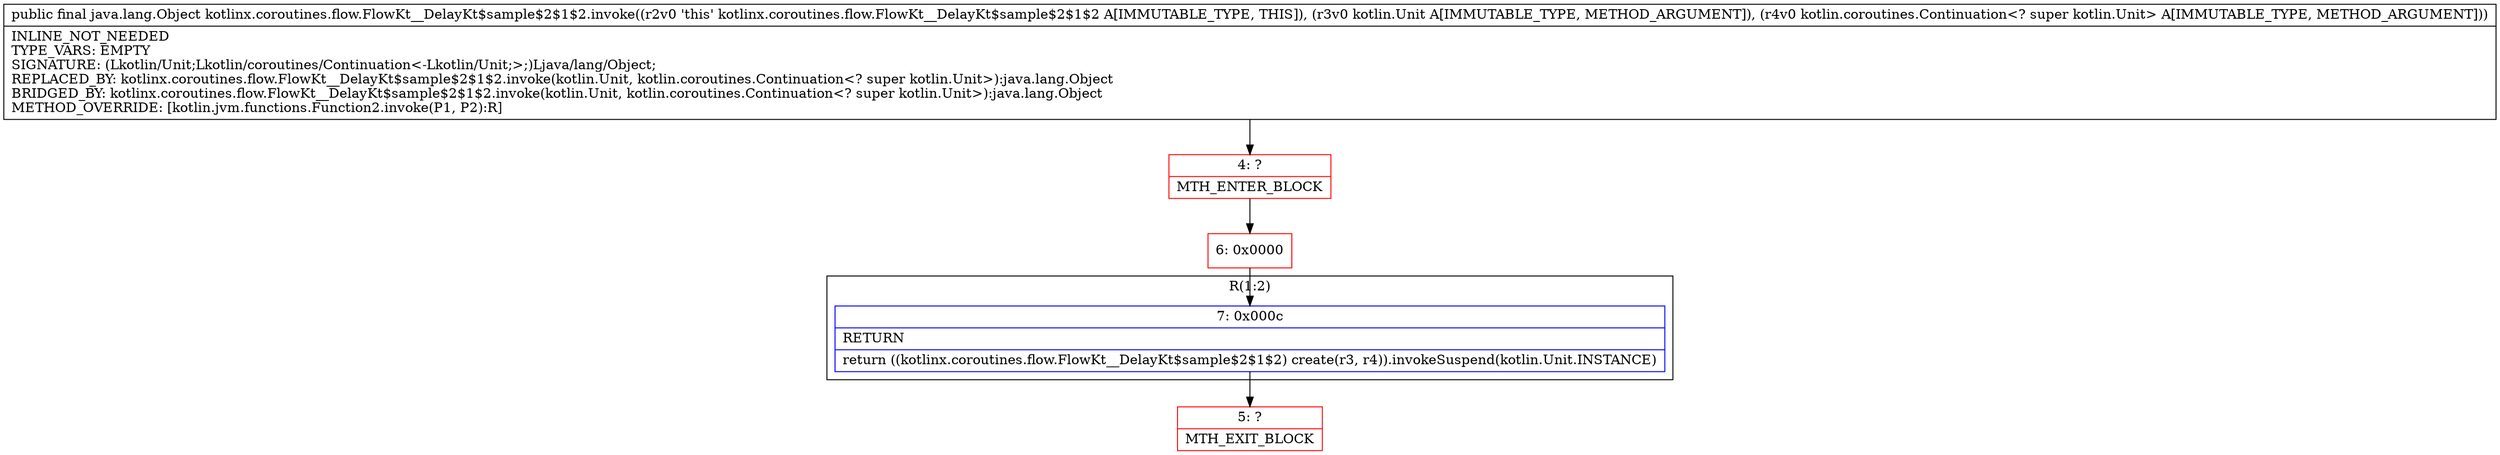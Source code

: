 digraph "CFG forkotlinx.coroutines.flow.FlowKt__DelayKt$sample$2$1$2.invoke(Lkotlin\/Unit;Lkotlin\/coroutines\/Continuation;)Ljava\/lang\/Object;" {
subgraph cluster_Region_637972269 {
label = "R(1:2)";
node [shape=record,color=blue];
Node_7 [shape=record,label="{7\:\ 0x000c|RETURN\l|return ((kotlinx.coroutines.flow.FlowKt__DelayKt$sample$2$1$2) create(r3, r4)).invokeSuspend(kotlin.Unit.INSTANCE)\l}"];
}
Node_4 [shape=record,color=red,label="{4\:\ ?|MTH_ENTER_BLOCK\l}"];
Node_6 [shape=record,color=red,label="{6\:\ 0x0000}"];
Node_5 [shape=record,color=red,label="{5\:\ ?|MTH_EXIT_BLOCK\l}"];
MethodNode[shape=record,label="{public final java.lang.Object kotlinx.coroutines.flow.FlowKt__DelayKt$sample$2$1$2.invoke((r2v0 'this' kotlinx.coroutines.flow.FlowKt__DelayKt$sample$2$1$2 A[IMMUTABLE_TYPE, THIS]), (r3v0 kotlin.Unit A[IMMUTABLE_TYPE, METHOD_ARGUMENT]), (r4v0 kotlin.coroutines.Continuation\<? super kotlin.Unit\> A[IMMUTABLE_TYPE, METHOD_ARGUMENT]))  | INLINE_NOT_NEEDED\lTYPE_VARS: EMPTY\lSIGNATURE: (Lkotlin\/Unit;Lkotlin\/coroutines\/Continuation\<\-Lkotlin\/Unit;\>;)Ljava\/lang\/Object;\lREPLACED_BY: kotlinx.coroutines.flow.FlowKt__DelayKt$sample$2$1$2.invoke(kotlin.Unit, kotlin.coroutines.Continuation\<? super kotlin.Unit\>):java.lang.Object\lBRIDGED_BY: kotlinx.coroutines.flow.FlowKt__DelayKt$sample$2$1$2.invoke(kotlin.Unit, kotlin.coroutines.Continuation\<? super kotlin.Unit\>):java.lang.Object\lMETHOD_OVERRIDE: [kotlin.jvm.functions.Function2.invoke(P1, P2):R]\l}"];
MethodNode -> Node_4;Node_7 -> Node_5;
Node_4 -> Node_6;
Node_6 -> Node_7;
}

